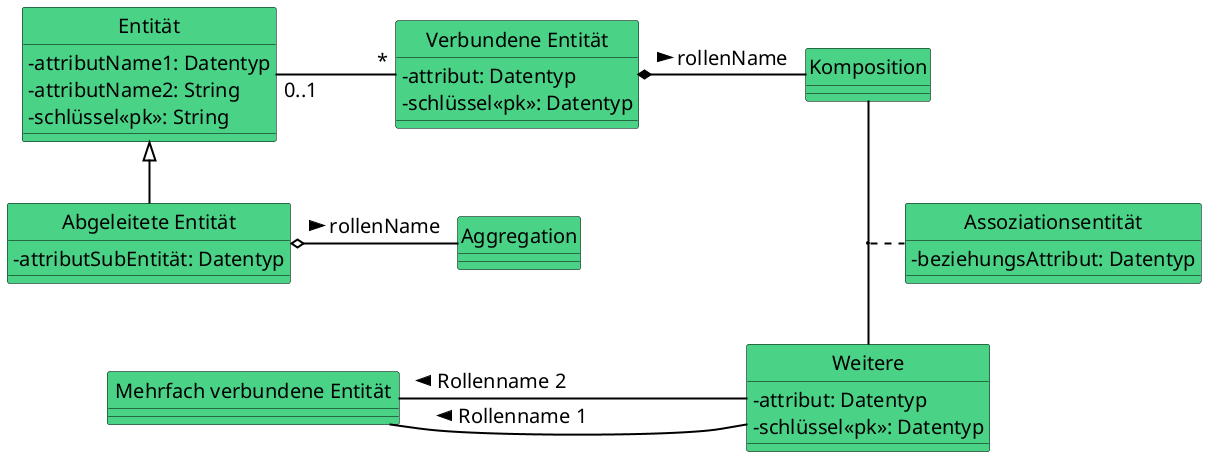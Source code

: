 @startuml

skinparam package {
  BackgroundColor #dddddd
  BorderColor #a0a0a0
  BackgroundColor<<Main>> gold
  BorderColor black
  ArrowColor black
  FontName  Arial Unicode MS
  FontSize 20
}

skinparam class {
  BackgroundColor #4AD386
  BorderColor #a0a0a0
  BackgroundColor<<Main>> gold
  BorderColor black
  ArrowColor black
  FontName  Arial Unicode MS
  FontSize 20
}
skinparam classFontSize 24
skinparam classAttributeIconSize 0
skinparam defaultFontSize 20

skinparam ArrowColor black
skinparam ArrowThickness 2

hide circle

class Entität {
    -attributName1: Datentyp
    -attributName2: String
    -schlüssel<<pk>>: String
}

class "Abgeleitete Entität" as A
class "Verbundene Entität" as B

class A {
    -attributSubEntität: Datentyp
}

class B {
    -attribut: Datentyp
    -schlüssel<<pk>>: Datentyp
}

class Weitere {
    -attribut: Datentyp
    -schlüssel<<pk>>: Datentyp
}

class Assoziationsentität {
    -beziehungsAttribut: Datentyp
}

Entität "0..1" - "*" B : \t\t
Entität <|-- A
A o- Aggregation : rollenName >
B *- Komposition : > rollenName

(Komposition, Weitere) . Assoziationsentität

class " Mehrfach verbundene Entität " as Beziehung

Weitere -left- Beziehung : Rollenname 1 \t \t\t >
Weitere -left- Beziehung: Rollenname 2 \t \t \t \t >

@enduml
